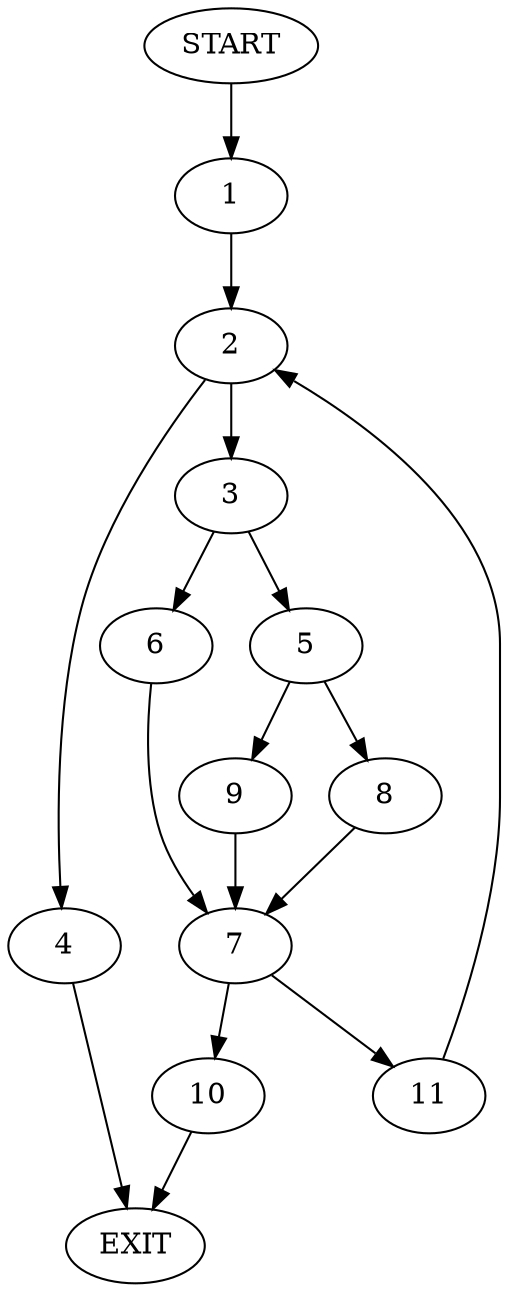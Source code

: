 digraph {
0 [label="START"]
12 [label="EXIT"]
0 -> 1
1 -> 2
2 -> 3
2 -> 4
4 -> 12
3 -> 5
3 -> 6
6 -> 7
5 -> 8
5 -> 9
9 -> 7
8 -> 7
7 -> 10
7 -> 11
11 -> 2
10 -> 12
}

